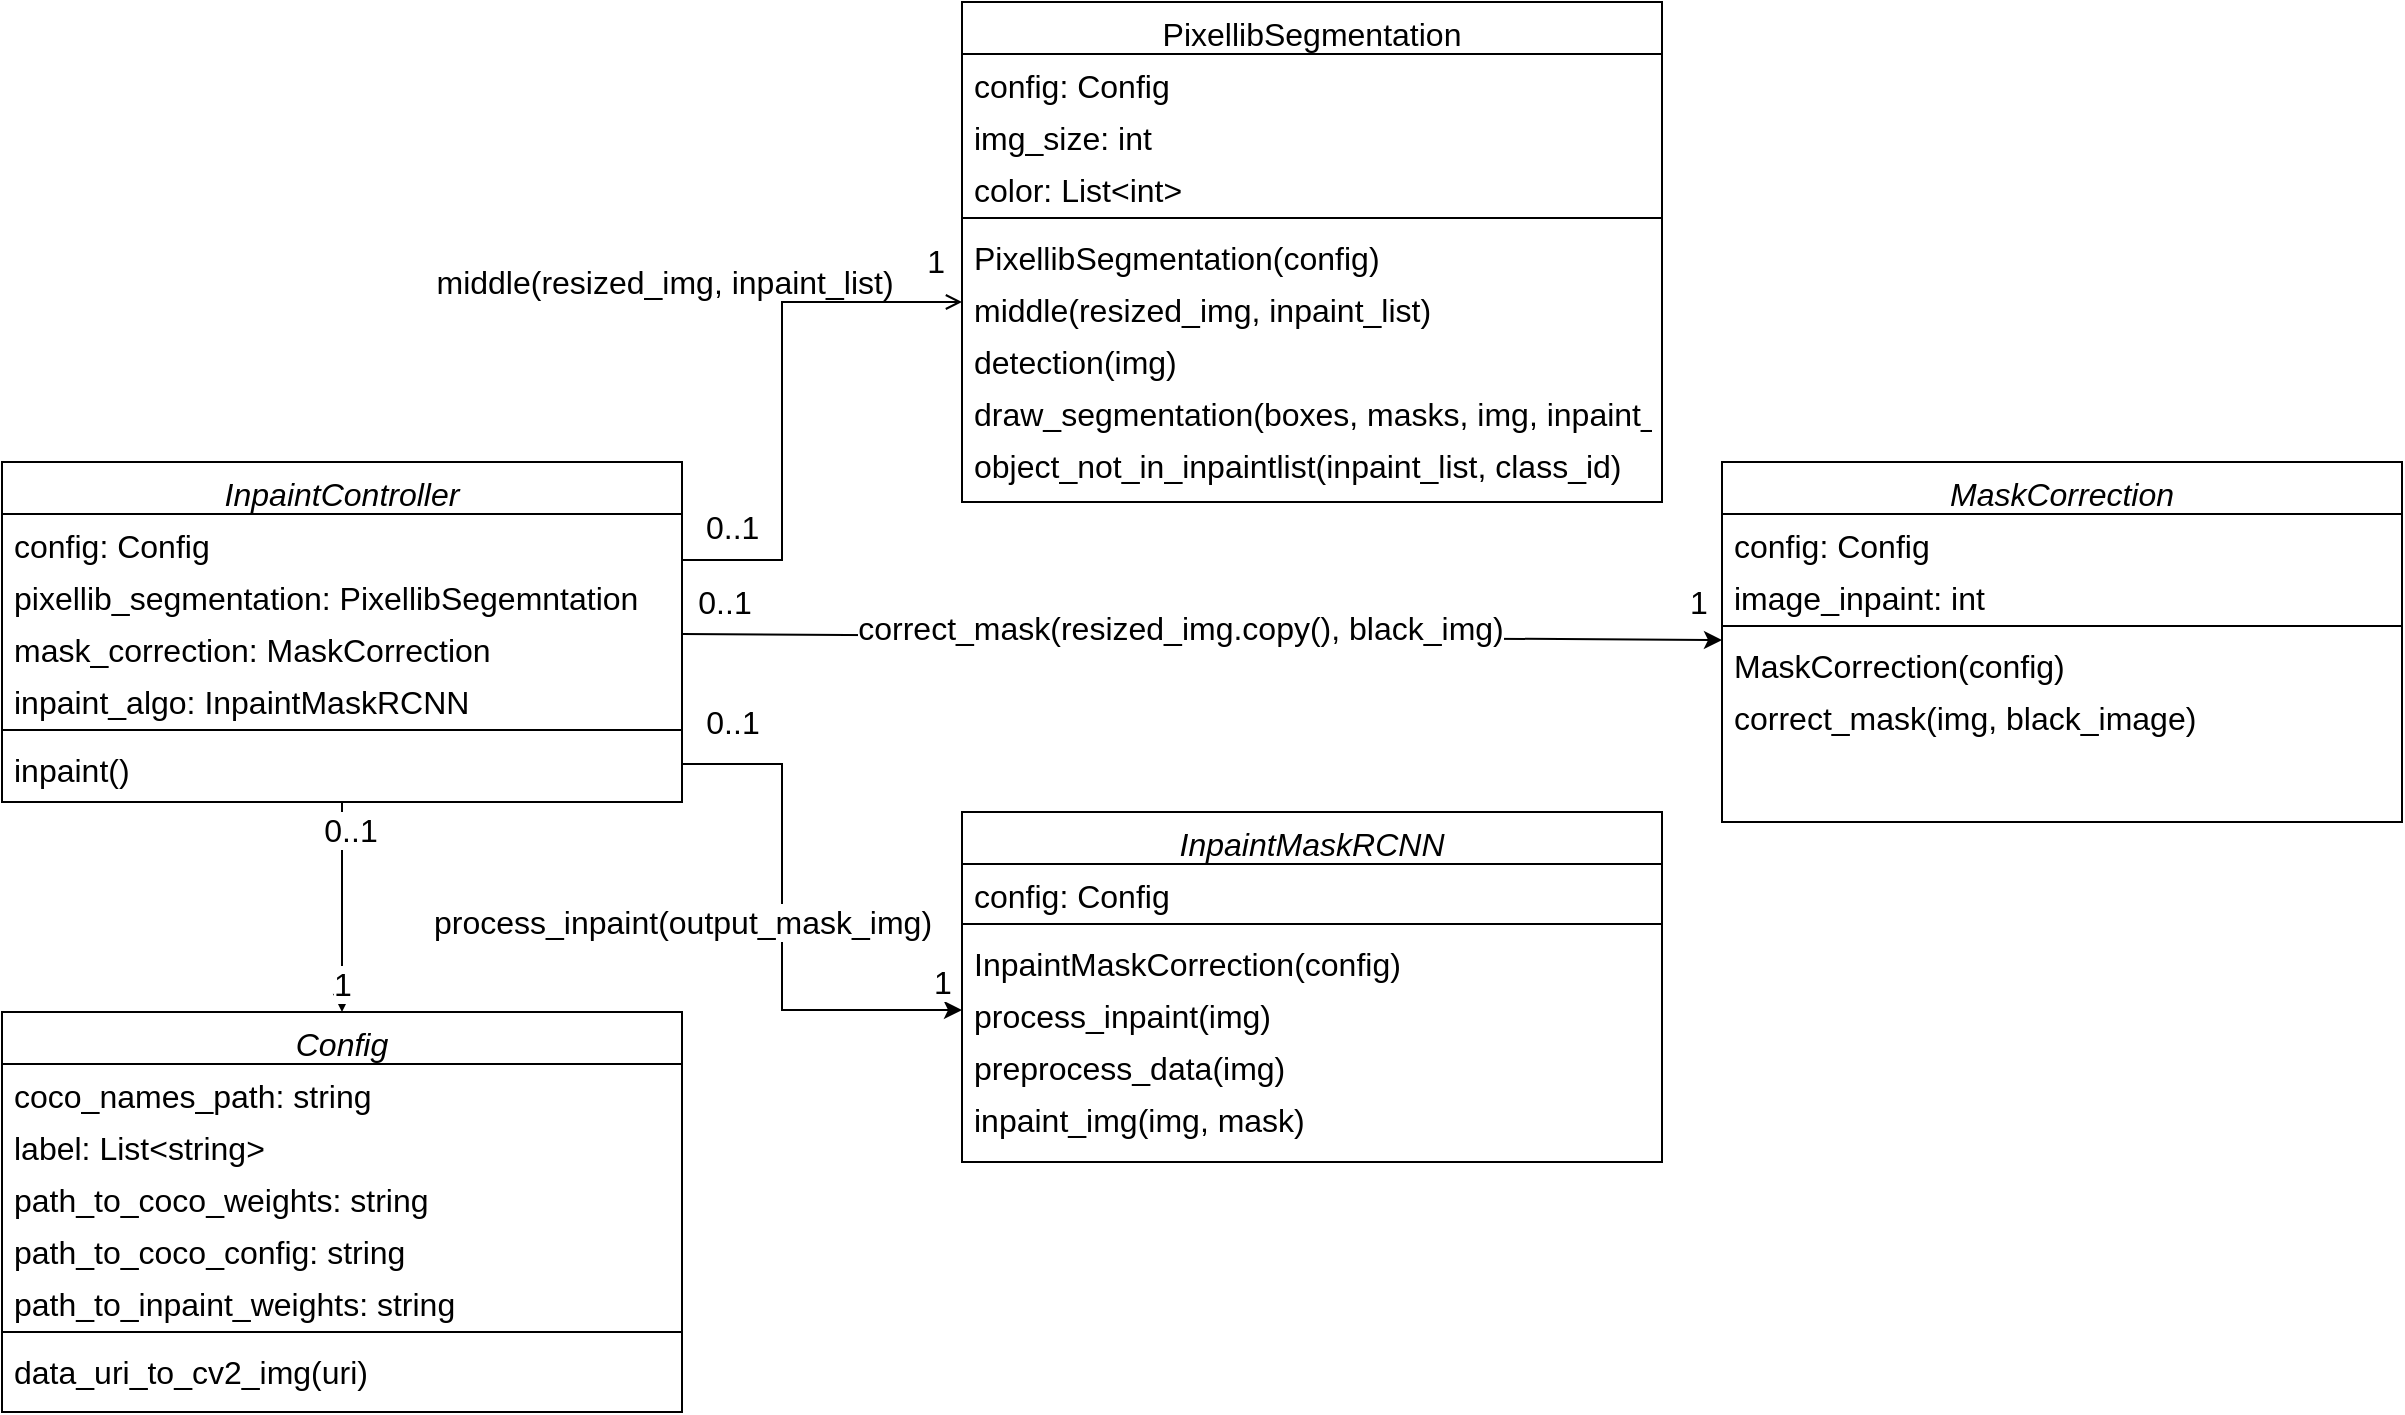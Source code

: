 <mxfile version="16.3.0" type="device"><diagram id="C5RBs43oDa-KdzZeNtuy" name="Page-1"><mxGraphModel dx="2310" dy="1975" grid="1" gridSize="10" guides="1" tooltips="1" connect="1" arrows="1" fold="1" page="1" pageScale="1" pageWidth="827" pageHeight="1169" math="0" shadow="0"><root><mxCell id="WIyWlLk6GJQsqaUBKTNV-0"/><mxCell id="WIyWlLk6GJQsqaUBKTNV-1" parent="WIyWlLk6GJQsqaUBKTNV-0"/><mxCell id="WJJ1jg101ODpLNlY3qlD-9" style="edgeStyle=orthogonalEdgeStyle;rounded=0;orthogonalLoop=1;jettySize=auto;html=1;exitX=0.5;exitY=1;exitDx=0;exitDy=0;entryX=0.5;entryY=0;entryDx=0;entryDy=0;fontSize=16;" parent="WIyWlLk6GJQsqaUBKTNV-1" source="zkfFHV4jXpPFQw0GAbJ--0" target="WJJ1jg101ODpLNlY3qlD-0" edge="1"><mxGeometry relative="1" as="geometry"/></mxCell><mxCell id="WJJ1jg101ODpLNlY3qlD-10" value="0..1" style="edgeLabel;html=1;align=center;verticalAlign=middle;resizable=0;points=[];fontSize=16;" parent="WJJ1jg101ODpLNlY3qlD-9" vertex="1" connectable="0"><mxGeometry x="-0.733" y="4" relative="1" as="geometry"><mxPoint as="offset"/></mxGeometry></mxCell><mxCell id="WJJ1jg101ODpLNlY3qlD-11" value="1" style="edgeLabel;html=1;align=center;verticalAlign=middle;resizable=0;points=[];fontSize=16;" parent="WJJ1jg101ODpLNlY3qlD-9" vertex="1" connectable="0"><mxGeometry x="0.733" y="-1" relative="1" as="geometry"><mxPoint x="1" as="offset"/></mxGeometry></mxCell><mxCell id="zkfFHV4jXpPFQw0GAbJ--0" value="InpaintController" style="swimlane;fontStyle=2;align=center;verticalAlign=top;childLayout=stackLayout;horizontal=1;startSize=26;horizontalStack=0;resizeParent=1;resizeLast=0;collapsible=1;marginBottom=0;rounded=0;shadow=0;strokeWidth=1;fontSize=16;" parent="WIyWlLk6GJQsqaUBKTNV-1" vertex="1"><mxGeometry x="-20" y="110" width="340" height="170" as="geometry"><mxRectangle x="230" y="140" width="160" height="26" as="alternateBounds"/></mxGeometry></mxCell><mxCell id="gBL0n0PFfUWfjec8VvNy-0" value="config: Config" style="text;align=left;verticalAlign=top;spacingLeft=4;spacingRight=4;overflow=hidden;rotatable=0;points=[[0,0.5],[1,0.5]];portConstraint=eastwest;rounded=0;shadow=0;html=0;fontSize=16;" parent="zkfFHV4jXpPFQw0GAbJ--0" vertex="1"><mxGeometry y="26" width="340" height="26" as="geometry"/></mxCell><mxCell id="zkfFHV4jXpPFQw0GAbJ--1" value="pixellib_segmentation: PixellibSegemntation" style="text;align=left;verticalAlign=top;spacingLeft=4;spacingRight=4;overflow=hidden;rotatable=0;points=[[0,0.5],[1,0.5]];portConstraint=eastwest;fontSize=16;" parent="zkfFHV4jXpPFQw0GAbJ--0" vertex="1"><mxGeometry y="52" width="340" height="26" as="geometry"/></mxCell><mxCell id="zkfFHV4jXpPFQw0GAbJ--2" value="mask_correction: MaskCorrection" style="text;align=left;verticalAlign=top;spacingLeft=4;spacingRight=4;overflow=hidden;rotatable=0;points=[[0,0.5],[1,0.5]];portConstraint=eastwest;rounded=0;shadow=0;html=0;fontSize=16;" parent="zkfFHV4jXpPFQw0GAbJ--0" vertex="1"><mxGeometry y="78" width="340" height="26" as="geometry"/></mxCell><mxCell id="zkfFHV4jXpPFQw0GAbJ--3" value="inpaint_algo: InpaintMaskRCNN" style="text;align=left;verticalAlign=top;spacingLeft=4;spacingRight=4;overflow=hidden;rotatable=0;points=[[0,0.5],[1,0.5]];portConstraint=eastwest;rounded=0;shadow=0;html=0;fontSize=16;" parent="zkfFHV4jXpPFQw0GAbJ--0" vertex="1"><mxGeometry y="104" width="340" height="26" as="geometry"/></mxCell><mxCell id="zkfFHV4jXpPFQw0GAbJ--4" value="" style="line;html=1;strokeWidth=1;align=left;verticalAlign=middle;spacingTop=-1;spacingLeft=3;spacingRight=3;rotatable=0;labelPosition=right;points=[];portConstraint=eastwest;fontSize=16;" parent="zkfFHV4jXpPFQw0GAbJ--0" vertex="1"><mxGeometry y="130" width="340" height="8" as="geometry"/></mxCell><mxCell id="zkfFHV4jXpPFQw0GAbJ--5" value="inpaint()" style="text;align=left;verticalAlign=top;spacingLeft=4;spacingRight=4;overflow=hidden;rotatable=0;points=[[0,0.5],[1,0.5]];portConstraint=eastwest;fontSize=16;" parent="zkfFHV4jXpPFQw0GAbJ--0" vertex="1"><mxGeometry y="138" width="340" height="26" as="geometry"/></mxCell><mxCell id="zkfFHV4jXpPFQw0GAbJ--17" value="PixellibSegmentation" style="swimlane;fontStyle=0;align=center;verticalAlign=top;childLayout=stackLayout;horizontal=1;startSize=26;horizontalStack=0;resizeParent=1;resizeLast=0;collapsible=1;marginBottom=0;rounded=0;shadow=0;strokeWidth=1;fontSize=16;" parent="WIyWlLk6GJQsqaUBKTNV-1" vertex="1"><mxGeometry x="460" y="-120" width="350" height="250" as="geometry"><mxRectangle x="550" y="140" width="160" height="26" as="alternateBounds"/></mxGeometry></mxCell><mxCell id="zkfFHV4jXpPFQw0GAbJ--20" value="config: Config" style="text;align=left;verticalAlign=top;spacingLeft=4;spacingRight=4;overflow=hidden;rotatable=0;points=[[0,0.5],[1,0.5]];portConstraint=eastwest;rounded=0;shadow=0;html=0;fontSize=16;" parent="zkfFHV4jXpPFQw0GAbJ--17" vertex="1"><mxGeometry y="26" width="350" height="26" as="geometry"/></mxCell><mxCell id="zkfFHV4jXpPFQw0GAbJ--21" value="img_size: int" style="text;align=left;verticalAlign=top;spacingLeft=4;spacingRight=4;overflow=hidden;rotatable=0;points=[[0,0.5],[1,0.5]];portConstraint=eastwest;rounded=0;shadow=0;html=0;fontSize=16;" parent="zkfFHV4jXpPFQw0GAbJ--17" vertex="1"><mxGeometry y="52" width="350" height="26" as="geometry"/></mxCell><mxCell id="zkfFHV4jXpPFQw0GAbJ--22" value="color: List&lt;int&gt;" style="text;align=left;verticalAlign=top;spacingLeft=4;spacingRight=4;overflow=hidden;rotatable=0;points=[[0,0.5],[1,0.5]];portConstraint=eastwest;rounded=0;shadow=0;html=0;fontSize=16;" parent="zkfFHV4jXpPFQw0GAbJ--17" vertex="1"><mxGeometry y="78" width="350" height="26" as="geometry"/></mxCell><mxCell id="zkfFHV4jXpPFQw0GAbJ--23" value="" style="line;html=1;strokeWidth=1;align=left;verticalAlign=middle;spacingTop=-1;spacingLeft=3;spacingRight=3;rotatable=0;labelPosition=right;points=[];portConstraint=eastwest;fontSize=16;" parent="zkfFHV4jXpPFQw0GAbJ--17" vertex="1"><mxGeometry y="104" width="350" height="8" as="geometry"/></mxCell><mxCell id="gBL0n0PFfUWfjec8VvNy-10" value="PixellibSegmentation(config)" style="text;align=left;verticalAlign=top;spacingLeft=4;spacingRight=4;overflow=hidden;rotatable=0;points=[[0,0.5],[1,0.5]];portConstraint=eastwest;fontSize=16;" parent="zkfFHV4jXpPFQw0GAbJ--17" vertex="1"><mxGeometry y="112" width="350" height="26" as="geometry"/></mxCell><mxCell id="zkfFHV4jXpPFQw0GAbJ--24" value="middle(resized_img, inpaint_list)" style="text;align=left;verticalAlign=top;spacingLeft=4;spacingRight=4;overflow=hidden;rotatable=0;points=[[0,0.5],[1,0.5]];portConstraint=eastwest;fontSize=16;" parent="zkfFHV4jXpPFQw0GAbJ--17" vertex="1"><mxGeometry y="138" width="350" height="26" as="geometry"/></mxCell><mxCell id="zkfFHV4jXpPFQw0GAbJ--25" value="detection(img)" style="text;align=left;verticalAlign=top;spacingLeft=4;spacingRight=4;overflow=hidden;rotatable=0;points=[[0,0.5],[1,0.5]];portConstraint=eastwest;fontSize=16;" parent="zkfFHV4jXpPFQw0GAbJ--17" vertex="1"><mxGeometry y="164" width="350" height="26" as="geometry"/></mxCell><mxCell id="gBL0n0PFfUWfjec8VvNy-1" value="draw_segmentation(boxes, masks, img, inpaint_list)" style="text;align=left;verticalAlign=top;spacingLeft=4;spacingRight=4;overflow=hidden;rotatable=0;points=[[0,0.5],[1,0.5]];portConstraint=eastwest;fontSize=16;" parent="zkfFHV4jXpPFQw0GAbJ--17" vertex="1"><mxGeometry y="190" width="350" height="26" as="geometry"/></mxCell><mxCell id="gBL0n0PFfUWfjec8VvNy-2" value="object_not_in_inpaintlist(inpaint_list, class_id)" style="text;align=left;verticalAlign=top;spacingLeft=4;spacingRight=4;overflow=hidden;rotatable=0;points=[[0,0.5],[1,0.5]];portConstraint=eastwest;fontSize=16;" parent="zkfFHV4jXpPFQw0GAbJ--17" vertex="1"><mxGeometry y="216" width="350" height="26" as="geometry"/></mxCell><mxCell id="zkfFHV4jXpPFQw0GAbJ--26" value="" style="endArrow=open;shadow=0;strokeWidth=1;rounded=0;endFill=1;edgeStyle=orthogonalEdgeStyle;elbow=vertical;exitX=1;exitY=0.5;exitDx=0;exitDy=0;fontSize=16;" parent="WIyWlLk6GJQsqaUBKTNV-1" source="gBL0n0PFfUWfjec8VvNy-0" target="zkfFHV4jXpPFQw0GAbJ--17" edge="1"><mxGeometry x="0.5" y="41" relative="1" as="geometry"><mxPoint x="380" y="192" as="sourcePoint"/><mxPoint x="540" y="192" as="targetPoint"/><mxPoint x="-40" y="32" as="offset"/><Array as="points"><mxPoint x="370" y="159"/><mxPoint x="370" y="30"/></Array></mxGeometry></mxCell><mxCell id="zkfFHV4jXpPFQw0GAbJ--27" value="0..1" style="resizable=0;align=left;verticalAlign=bottom;labelBackgroundColor=none;fontSize=16;" parent="zkfFHV4jXpPFQw0GAbJ--26" connectable="0" vertex="1"><mxGeometry x="-1" relative="1" as="geometry"><mxPoint x="10" y="4" as="offset"/></mxGeometry></mxCell><mxCell id="zkfFHV4jXpPFQw0GAbJ--28" value="1" style="resizable=0;align=right;verticalAlign=bottom;labelBackgroundColor=none;fontSize=16;" parent="zkfFHV4jXpPFQw0GAbJ--26" connectable="0" vertex="1"><mxGeometry x="1" relative="1" as="geometry"><mxPoint x="-7" y="-10" as="offset"/></mxGeometry></mxCell><mxCell id="zkfFHV4jXpPFQw0GAbJ--29" value="middle(resized_img, inpaint_list)" style="text;html=1;resizable=0;points=[];;align=center;verticalAlign=middle;labelBackgroundColor=none;rounded=0;shadow=0;strokeWidth=1;fontSize=16;" parent="zkfFHV4jXpPFQw0GAbJ--26" vertex="1" connectable="0"><mxGeometry x="0.5" y="49" relative="1" as="geometry"><mxPoint x="-80" y="39" as="offset"/></mxGeometry></mxCell><mxCell id="gBL0n0PFfUWfjec8VvNy-3" value="MaskCorrection" style="swimlane;fontStyle=2;align=center;verticalAlign=top;childLayout=stackLayout;horizontal=1;startSize=26;horizontalStack=0;resizeParent=1;resizeLast=0;collapsible=1;marginBottom=0;rounded=0;shadow=0;strokeWidth=1;fontSize=16;" parent="WIyWlLk6GJQsqaUBKTNV-1" vertex="1"><mxGeometry x="840" y="110" width="340" height="180" as="geometry"><mxRectangle x="230" y="140" width="160" height="26" as="alternateBounds"/></mxGeometry></mxCell><mxCell id="gBL0n0PFfUWfjec8VvNy-4" value="config: Config" style="text;align=left;verticalAlign=top;spacingLeft=4;spacingRight=4;overflow=hidden;rotatable=0;points=[[0,0.5],[1,0.5]];portConstraint=eastwest;rounded=0;shadow=0;html=0;fontSize=16;" parent="gBL0n0PFfUWfjec8VvNy-3" vertex="1"><mxGeometry y="26" width="340" height="26" as="geometry"/></mxCell><mxCell id="gBL0n0PFfUWfjec8VvNy-7" value="image_inpaint: int" style="text;align=left;verticalAlign=top;spacingLeft=4;spacingRight=4;overflow=hidden;rotatable=0;points=[[0,0.5],[1,0.5]];portConstraint=eastwest;rounded=0;shadow=0;html=0;fontSize=16;" parent="gBL0n0PFfUWfjec8VvNy-3" vertex="1"><mxGeometry y="52" width="340" height="26" as="geometry"/></mxCell><mxCell id="gBL0n0PFfUWfjec8VvNy-8" value="" style="line;html=1;strokeWidth=1;align=left;verticalAlign=middle;spacingTop=-1;spacingLeft=3;spacingRight=3;rotatable=0;labelPosition=right;points=[];portConstraint=eastwest;fontSize=16;" parent="gBL0n0PFfUWfjec8VvNy-3" vertex="1"><mxGeometry y="78" width="340" height="8" as="geometry"/></mxCell><mxCell id="gBL0n0PFfUWfjec8VvNy-9" value="MaskCorrection(config)" style="text;align=left;verticalAlign=top;spacingLeft=4;spacingRight=4;overflow=hidden;rotatable=0;points=[[0,0.5],[1,0.5]];portConstraint=eastwest;fontSize=16;" parent="gBL0n0PFfUWfjec8VvNy-3" vertex="1"><mxGeometry y="86" width="340" height="26" as="geometry"/></mxCell><mxCell id="gBL0n0PFfUWfjec8VvNy-11" value="correct_mask(img, black_image)" style="text;align=left;verticalAlign=top;spacingLeft=4;spacingRight=4;overflow=hidden;rotatable=0;points=[[0,0.5],[1,0.5]];portConstraint=eastwest;fontSize=16;" parent="gBL0n0PFfUWfjec8VvNy-3" vertex="1"><mxGeometry y="112" width="340" height="26" as="geometry"/></mxCell><mxCell id="gBL0n0PFfUWfjec8VvNy-12" value="InpaintMaskRCNN" style="swimlane;fontStyle=2;align=center;verticalAlign=top;childLayout=stackLayout;horizontal=1;startSize=26;horizontalStack=0;resizeParent=1;resizeLast=0;collapsible=1;marginBottom=0;rounded=0;shadow=0;strokeWidth=1;fontSize=16;" parent="WIyWlLk6GJQsqaUBKTNV-1" vertex="1"><mxGeometry x="460" y="285" width="350" height="175" as="geometry"><mxRectangle x="230" y="140" width="160" height="26" as="alternateBounds"/></mxGeometry></mxCell><mxCell id="gBL0n0PFfUWfjec8VvNy-13" value="config: Config" style="text;align=left;verticalAlign=top;spacingLeft=4;spacingRight=4;overflow=hidden;rotatable=0;points=[[0,0.5],[1,0.5]];portConstraint=eastwest;rounded=0;shadow=0;html=0;fontSize=16;" parent="gBL0n0PFfUWfjec8VvNy-12" vertex="1"><mxGeometry y="26" width="350" height="26" as="geometry"/></mxCell><mxCell id="gBL0n0PFfUWfjec8VvNy-15" value="" style="line;html=1;strokeWidth=1;align=left;verticalAlign=middle;spacingTop=-1;spacingLeft=3;spacingRight=3;rotatable=0;labelPosition=right;points=[];portConstraint=eastwest;fontSize=16;" parent="gBL0n0PFfUWfjec8VvNy-12" vertex="1"><mxGeometry y="52" width="350" height="8" as="geometry"/></mxCell><mxCell id="gBL0n0PFfUWfjec8VvNy-16" value="InpaintMaskCorrection(config)" style="text;align=left;verticalAlign=top;spacingLeft=4;spacingRight=4;overflow=hidden;rotatable=0;points=[[0,0.5],[1,0.5]];portConstraint=eastwest;fontSize=16;" parent="gBL0n0PFfUWfjec8VvNy-12" vertex="1"><mxGeometry y="60" width="350" height="26" as="geometry"/></mxCell><mxCell id="gBL0n0PFfUWfjec8VvNy-17" value="process_inpaint(img)" style="text;align=left;verticalAlign=top;spacingLeft=4;spacingRight=4;overflow=hidden;rotatable=0;points=[[0,0.5],[1,0.5]];portConstraint=eastwest;fontSize=16;" parent="gBL0n0PFfUWfjec8VvNy-12" vertex="1"><mxGeometry y="86" width="350" height="26" as="geometry"/></mxCell><mxCell id="gBL0n0PFfUWfjec8VvNy-24" value="preprocess_data(img)" style="text;align=left;verticalAlign=top;spacingLeft=4;spacingRight=4;overflow=hidden;rotatable=0;points=[[0,0.5],[1,0.5]];portConstraint=eastwest;fontSize=16;" parent="gBL0n0PFfUWfjec8VvNy-12" vertex="1"><mxGeometry y="112" width="350" height="26" as="geometry"/></mxCell><mxCell id="gBL0n0PFfUWfjec8VvNy-25" value="inpaint_img(img, mask)" style="text;align=left;verticalAlign=top;spacingLeft=4;spacingRight=4;overflow=hidden;rotatable=0;points=[[0,0.5],[1,0.5]];portConstraint=eastwest;fontSize=16;" parent="gBL0n0PFfUWfjec8VvNy-12" vertex="1"><mxGeometry y="138" width="350" height="26" as="geometry"/></mxCell><mxCell id="gBL0n0PFfUWfjec8VvNy-29" style="edgeStyle=none;rounded=0;orthogonalLoop=1;jettySize=auto;html=1;fontSize=16;" parent="WIyWlLk6GJQsqaUBKTNV-1" source="zkfFHV4jXpPFQw0GAbJ--0" target="gBL0n0PFfUWfjec8VvNy-3" edge="1"><mxGeometry relative="1" as="geometry"><mxPoint x="270" y="205" as="sourcePoint"/></mxGeometry></mxCell><mxCell id="gBL0n0PFfUWfjec8VvNy-35" value="correct_mask(resized_img.copy(), black_img)" style="edgeLabel;html=1;align=center;verticalAlign=middle;resizable=0;points=[];fontSize=16;" parent="gBL0n0PFfUWfjec8VvNy-29" vertex="1" connectable="0"><mxGeometry x="-0.045" y="-3" relative="1" as="geometry"><mxPoint y="-8" as="offset"/></mxGeometry></mxCell><mxCell id="gBL0n0PFfUWfjec8VvNy-36" value="1" style="edgeLabel;html=1;align=center;verticalAlign=middle;resizable=0;points=[];fontSize=16;" parent="gBL0n0PFfUWfjec8VvNy-29" vertex="1" connectable="0"><mxGeometry x="0.936" y="1" relative="1" as="geometry"><mxPoint x="4" y="-18" as="offset"/></mxGeometry></mxCell><mxCell id="gBL0n0PFfUWfjec8VvNy-37" value="0..1" style="edgeLabel;html=1;align=center;verticalAlign=middle;resizable=0;points=[];fontSize=16;" parent="gBL0n0PFfUWfjec8VvNy-29" vertex="1" connectable="0"><mxGeometry x="-0.936" y="-2" relative="1" as="geometry"><mxPoint x="4" y="-18" as="offset"/></mxGeometry></mxCell><mxCell id="gBL0n0PFfUWfjec8VvNy-30" style="edgeStyle=orthogonalEdgeStyle;rounded=0;orthogonalLoop=1;jettySize=auto;html=1;exitX=1;exitY=0.5;exitDx=0;exitDy=0;entryX=0;entryY=0.5;entryDx=0;entryDy=0;fontSize=16;" parent="WIyWlLk6GJQsqaUBKTNV-1" source="zkfFHV4jXpPFQw0GAbJ--5" target="gBL0n0PFfUWfjec8VvNy-17" edge="1"><mxGeometry relative="1" as="geometry"><Array as="points"><mxPoint x="370" y="261"/><mxPoint x="370" y="384"/></Array></mxGeometry></mxCell><mxCell id="gBL0n0PFfUWfjec8VvNy-32" value="process_inpaint(output_mask_img)" style="edgeLabel;html=1;align=center;verticalAlign=middle;resizable=0;points=[];fontSize=16;" parent="gBL0n0PFfUWfjec8VvNy-30" vertex="1" connectable="0"><mxGeometry x="-0.317" relative="1" as="geometry"><mxPoint x="-50" y="39" as="offset"/></mxGeometry></mxCell><mxCell id="gBL0n0PFfUWfjec8VvNy-33" value="0..1" style="edgeLabel;html=1;align=center;verticalAlign=middle;resizable=0;points=[];fontSize=16;" parent="gBL0n0PFfUWfjec8VvNy-30" vertex="1" connectable="0"><mxGeometry x="-0.855" y="3" relative="1" as="geometry"><mxPoint x="6" y="-18" as="offset"/></mxGeometry></mxCell><mxCell id="gBL0n0PFfUWfjec8VvNy-34" value="1" style="edgeLabel;html=1;align=center;verticalAlign=middle;resizable=0;points=[];fontSize=16;" parent="gBL0n0PFfUWfjec8VvNy-30" vertex="1" connectable="0"><mxGeometry x="0.879" y="-1" relative="1" as="geometry"><mxPoint x="6" y="-15" as="offset"/></mxGeometry></mxCell><mxCell id="WJJ1jg101ODpLNlY3qlD-0" value="Config" style="swimlane;fontStyle=2;align=center;verticalAlign=top;childLayout=stackLayout;horizontal=1;startSize=26;horizontalStack=0;resizeParent=1;resizeLast=0;collapsible=1;marginBottom=0;rounded=0;shadow=0;strokeWidth=1;fontSize=16;" parent="WIyWlLk6GJQsqaUBKTNV-1" vertex="1"><mxGeometry x="-20" y="385" width="340" height="200" as="geometry"><mxRectangle x="230" y="140" width="160" height="26" as="alternateBounds"/></mxGeometry></mxCell><mxCell id="WJJ1jg101ODpLNlY3qlD-1" value="coco_names_path: string    " style="text;align=left;verticalAlign=top;spacingLeft=4;spacingRight=4;overflow=hidden;rotatable=0;points=[[0,0.5],[1,0.5]];portConstraint=eastwest;rounded=0;shadow=0;html=0;fontSize=16;" parent="WJJ1jg101ODpLNlY3qlD-0" vertex="1"><mxGeometry y="26" width="340" height="26" as="geometry"/></mxCell><mxCell id="WJJ1jg101ODpLNlY3qlD-2" value="label: List&lt;string&gt;" style="text;align=left;verticalAlign=top;spacingLeft=4;spacingRight=4;overflow=hidden;rotatable=0;points=[[0,0.5],[1,0.5]];portConstraint=eastwest;fontSize=16;" parent="WJJ1jg101ODpLNlY3qlD-0" vertex="1"><mxGeometry y="52" width="340" height="26" as="geometry"/></mxCell><mxCell id="WJJ1jg101ODpLNlY3qlD-3" value="path_to_coco_weights: string" style="text;align=left;verticalAlign=top;spacingLeft=4;spacingRight=4;overflow=hidden;rotatable=0;points=[[0,0.5],[1,0.5]];portConstraint=eastwest;rounded=0;shadow=0;html=0;fontSize=16;" parent="WJJ1jg101ODpLNlY3qlD-0" vertex="1"><mxGeometry y="78" width="340" height="26" as="geometry"/></mxCell><mxCell id="WJJ1jg101ODpLNlY3qlD-8" value="path_to_coco_config: string" style="text;align=left;verticalAlign=top;spacingLeft=4;spacingRight=4;overflow=hidden;rotatable=0;points=[[0,0.5],[1,0.5]];portConstraint=eastwest;rounded=0;shadow=0;html=0;fontSize=16;" parent="WJJ1jg101ODpLNlY3qlD-0" vertex="1"><mxGeometry y="104" width="340" height="26" as="geometry"/></mxCell><mxCell id="WJJ1jg101ODpLNlY3qlD-7" value="path_to_inpaint_weights: string" style="text;align=left;verticalAlign=top;spacingLeft=4;spacingRight=4;overflow=hidden;rotatable=0;points=[[0,0.5],[1,0.5]];portConstraint=eastwest;rounded=0;shadow=0;html=0;fontSize=16;" parent="WJJ1jg101ODpLNlY3qlD-0" vertex="1"><mxGeometry y="130" width="340" height="26" as="geometry"/></mxCell><mxCell id="WJJ1jg101ODpLNlY3qlD-5" value="" style="line;html=1;strokeWidth=1;align=left;verticalAlign=middle;spacingTop=-1;spacingLeft=3;spacingRight=3;rotatable=0;labelPosition=right;points=[];portConstraint=eastwest;fontSize=16;" parent="WJJ1jg101ODpLNlY3qlD-0" vertex="1"><mxGeometry y="156" width="340" height="8" as="geometry"/></mxCell><mxCell id="WJJ1jg101ODpLNlY3qlD-6" value="data_uri_to_cv2_img(uri)" style="text;align=left;verticalAlign=top;spacingLeft=4;spacingRight=4;overflow=hidden;rotatable=0;points=[[0,0.5],[1,0.5]];portConstraint=eastwest;fontSize=16;" parent="WJJ1jg101ODpLNlY3qlD-0" vertex="1"><mxGeometry y="164" width="340" height="26" as="geometry"/></mxCell></root></mxGraphModel></diagram></mxfile>